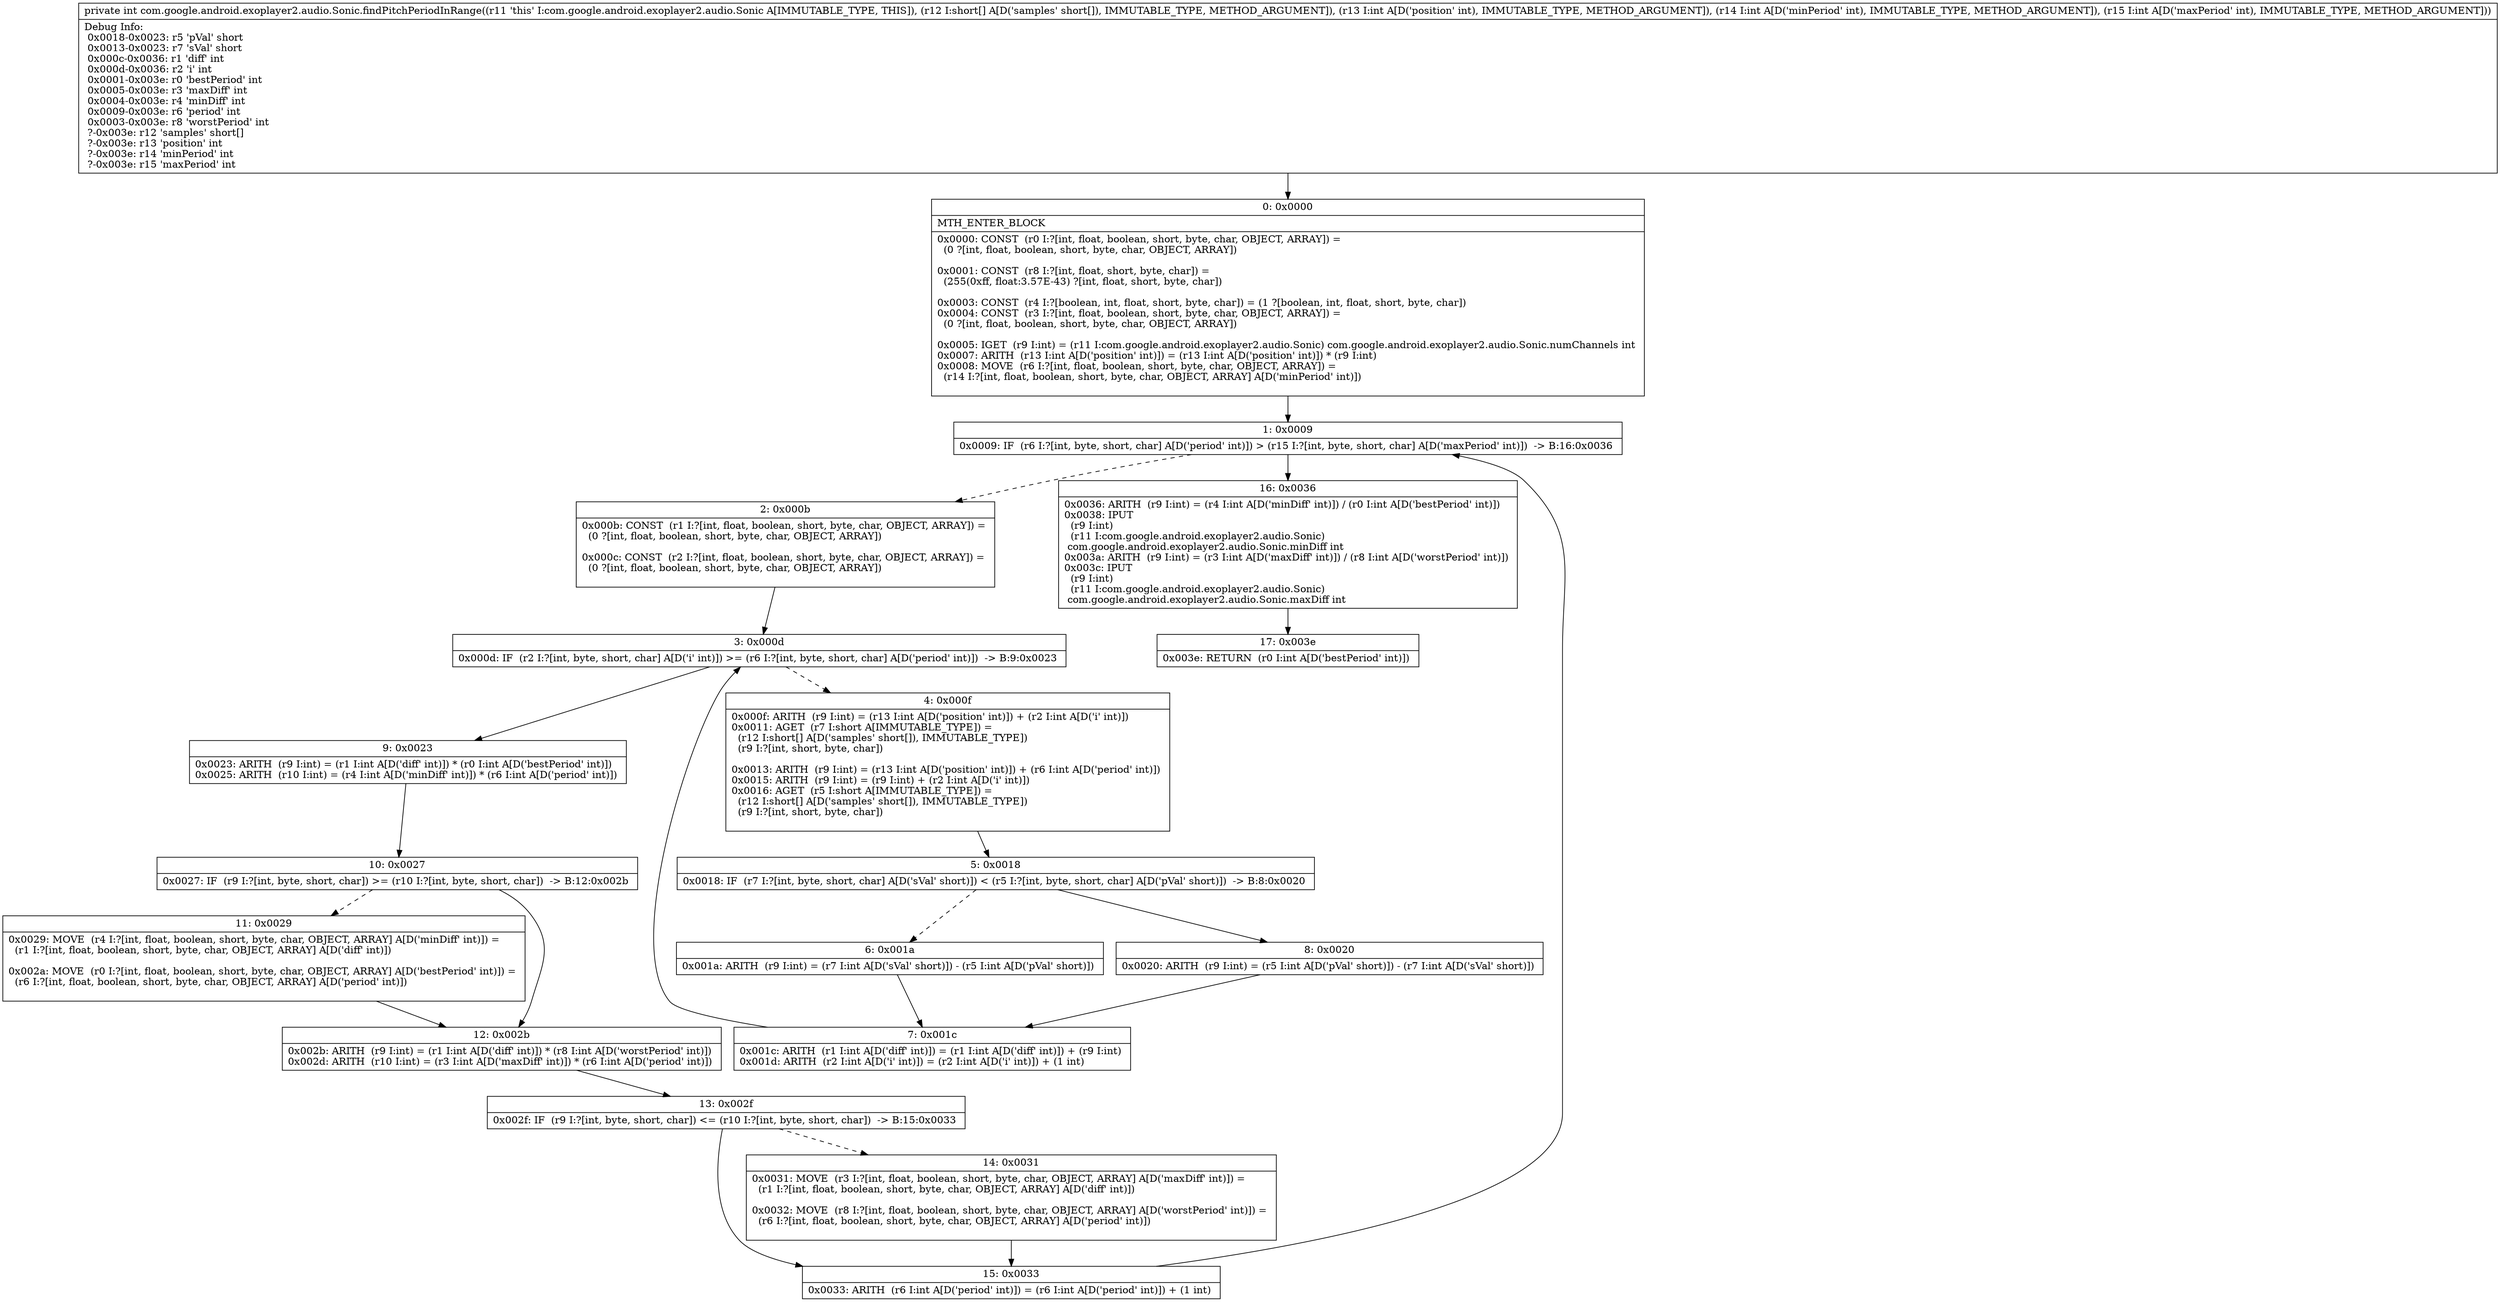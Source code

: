 digraph "CFG forcom.google.android.exoplayer2.audio.Sonic.findPitchPeriodInRange([SIII)I" {
Node_0 [shape=record,label="{0\:\ 0x0000|MTH_ENTER_BLOCK\l|0x0000: CONST  (r0 I:?[int, float, boolean, short, byte, char, OBJECT, ARRAY]) = \l  (0 ?[int, float, boolean, short, byte, char, OBJECT, ARRAY])\l \l0x0001: CONST  (r8 I:?[int, float, short, byte, char]) = \l  (255(0xff, float:3.57E\-43) ?[int, float, short, byte, char])\l \l0x0003: CONST  (r4 I:?[boolean, int, float, short, byte, char]) = (1 ?[boolean, int, float, short, byte, char]) \l0x0004: CONST  (r3 I:?[int, float, boolean, short, byte, char, OBJECT, ARRAY]) = \l  (0 ?[int, float, boolean, short, byte, char, OBJECT, ARRAY])\l \l0x0005: IGET  (r9 I:int) = (r11 I:com.google.android.exoplayer2.audio.Sonic) com.google.android.exoplayer2.audio.Sonic.numChannels int \l0x0007: ARITH  (r13 I:int A[D('position' int)]) = (r13 I:int A[D('position' int)]) * (r9 I:int) \l0x0008: MOVE  (r6 I:?[int, float, boolean, short, byte, char, OBJECT, ARRAY]) = \l  (r14 I:?[int, float, boolean, short, byte, char, OBJECT, ARRAY] A[D('minPeriod' int)])\l \l}"];
Node_1 [shape=record,label="{1\:\ 0x0009|0x0009: IF  (r6 I:?[int, byte, short, char] A[D('period' int)]) \> (r15 I:?[int, byte, short, char] A[D('maxPeriod' int)])  \-\> B:16:0x0036 \l}"];
Node_2 [shape=record,label="{2\:\ 0x000b|0x000b: CONST  (r1 I:?[int, float, boolean, short, byte, char, OBJECT, ARRAY]) = \l  (0 ?[int, float, boolean, short, byte, char, OBJECT, ARRAY])\l \l0x000c: CONST  (r2 I:?[int, float, boolean, short, byte, char, OBJECT, ARRAY]) = \l  (0 ?[int, float, boolean, short, byte, char, OBJECT, ARRAY])\l \l}"];
Node_3 [shape=record,label="{3\:\ 0x000d|0x000d: IF  (r2 I:?[int, byte, short, char] A[D('i' int)]) \>= (r6 I:?[int, byte, short, char] A[D('period' int)])  \-\> B:9:0x0023 \l}"];
Node_4 [shape=record,label="{4\:\ 0x000f|0x000f: ARITH  (r9 I:int) = (r13 I:int A[D('position' int)]) + (r2 I:int A[D('i' int)]) \l0x0011: AGET  (r7 I:short A[IMMUTABLE_TYPE]) = \l  (r12 I:short[] A[D('samples' short[]), IMMUTABLE_TYPE])\l  (r9 I:?[int, short, byte, char])\l \l0x0013: ARITH  (r9 I:int) = (r13 I:int A[D('position' int)]) + (r6 I:int A[D('period' int)]) \l0x0015: ARITH  (r9 I:int) = (r9 I:int) + (r2 I:int A[D('i' int)]) \l0x0016: AGET  (r5 I:short A[IMMUTABLE_TYPE]) = \l  (r12 I:short[] A[D('samples' short[]), IMMUTABLE_TYPE])\l  (r9 I:?[int, short, byte, char])\l \l}"];
Node_5 [shape=record,label="{5\:\ 0x0018|0x0018: IF  (r7 I:?[int, byte, short, char] A[D('sVal' short)]) \< (r5 I:?[int, byte, short, char] A[D('pVal' short)])  \-\> B:8:0x0020 \l}"];
Node_6 [shape=record,label="{6\:\ 0x001a|0x001a: ARITH  (r9 I:int) = (r7 I:int A[D('sVal' short)]) \- (r5 I:int A[D('pVal' short)]) \l}"];
Node_7 [shape=record,label="{7\:\ 0x001c|0x001c: ARITH  (r1 I:int A[D('diff' int)]) = (r1 I:int A[D('diff' int)]) + (r9 I:int) \l0x001d: ARITH  (r2 I:int A[D('i' int)]) = (r2 I:int A[D('i' int)]) + (1 int) \l}"];
Node_8 [shape=record,label="{8\:\ 0x0020|0x0020: ARITH  (r9 I:int) = (r5 I:int A[D('pVal' short)]) \- (r7 I:int A[D('sVal' short)]) \l}"];
Node_9 [shape=record,label="{9\:\ 0x0023|0x0023: ARITH  (r9 I:int) = (r1 I:int A[D('diff' int)]) * (r0 I:int A[D('bestPeriod' int)]) \l0x0025: ARITH  (r10 I:int) = (r4 I:int A[D('minDiff' int)]) * (r6 I:int A[D('period' int)]) \l}"];
Node_10 [shape=record,label="{10\:\ 0x0027|0x0027: IF  (r9 I:?[int, byte, short, char]) \>= (r10 I:?[int, byte, short, char])  \-\> B:12:0x002b \l}"];
Node_11 [shape=record,label="{11\:\ 0x0029|0x0029: MOVE  (r4 I:?[int, float, boolean, short, byte, char, OBJECT, ARRAY] A[D('minDiff' int)]) = \l  (r1 I:?[int, float, boolean, short, byte, char, OBJECT, ARRAY] A[D('diff' int)])\l \l0x002a: MOVE  (r0 I:?[int, float, boolean, short, byte, char, OBJECT, ARRAY] A[D('bestPeriod' int)]) = \l  (r6 I:?[int, float, boolean, short, byte, char, OBJECT, ARRAY] A[D('period' int)])\l \l}"];
Node_12 [shape=record,label="{12\:\ 0x002b|0x002b: ARITH  (r9 I:int) = (r1 I:int A[D('diff' int)]) * (r8 I:int A[D('worstPeriod' int)]) \l0x002d: ARITH  (r10 I:int) = (r3 I:int A[D('maxDiff' int)]) * (r6 I:int A[D('period' int)]) \l}"];
Node_13 [shape=record,label="{13\:\ 0x002f|0x002f: IF  (r9 I:?[int, byte, short, char]) \<= (r10 I:?[int, byte, short, char])  \-\> B:15:0x0033 \l}"];
Node_14 [shape=record,label="{14\:\ 0x0031|0x0031: MOVE  (r3 I:?[int, float, boolean, short, byte, char, OBJECT, ARRAY] A[D('maxDiff' int)]) = \l  (r1 I:?[int, float, boolean, short, byte, char, OBJECT, ARRAY] A[D('diff' int)])\l \l0x0032: MOVE  (r8 I:?[int, float, boolean, short, byte, char, OBJECT, ARRAY] A[D('worstPeriod' int)]) = \l  (r6 I:?[int, float, boolean, short, byte, char, OBJECT, ARRAY] A[D('period' int)])\l \l}"];
Node_15 [shape=record,label="{15\:\ 0x0033|0x0033: ARITH  (r6 I:int A[D('period' int)]) = (r6 I:int A[D('period' int)]) + (1 int) \l}"];
Node_16 [shape=record,label="{16\:\ 0x0036|0x0036: ARITH  (r9 I:int) = (r4 I:int A[D('minDiff' int)]) \/ (r0 I:int A[D('bestPeriod' int)]) \l0x0038: IPUT  \l  (r9 I:int)\l  (r11 I:com.google.android.exoplayer2.audio.Sonic)\l com.google.android.exoplayer2.audio.Sonic.minDiff int \l0x003a: ARITH  (r9 I:int) = (r3 I:int A[D('maxDiff' int)]) \/ (r8 I:int A[D('worstPeriod' int)]) \l0x003c: IPUT  \l  (r9 I:int)\l  (r11 I:com.google.android.exoplayer2.audio.Sonic)\l com.google.android.exoplayer2.audio.Sonic.maxDiff int \l}"];
Node_17 [shape=record,label="{17\:\ 0x003e|0x003e: RETURN  (r0 I:int A[D('bestPeriod' int)]) \l}"];
MethodNode[shape=record,label="{private int com.google.android.exoplayer2.audio.Sonic.findPitchPeriodInRange((r11 'this' I:com.google.android.exoplayer2.audio.Sonic A[IMMUTABLE_TYPE, THIS]), (r12 I:short[] A[D('samples' short[]), IMMUTABLE_TYPE, METHOD_ARGUMENT]), (r13 I:int A[D('position' int), IMMUTABLE_TYPE, METHOD_ARGUMENT]), (r14 I:int A[D('minPeriod' int), IMMUTABLE_TYPE, METHOD_ARGUMENT]), (r15 I:int A[D('maxPeriod' int), IMMUTABLE_TYPE, METHOD_ARGUMENT]))  | Debug Info:\l  0x0018\-0x0023: r5 'pVal' short\l  0x0013\-0x0023: r7 'sVal' short\l  0x000c\-0x0036: r1 'diff' int\l  0x000d\-0x0036: r2 'i' int\l  0x0001\-0x003e: r0 'bestPeriod' int\l  0x0005\-0x003e: r3 'maxDiff' int\l  0x0004\-0x003e: r4 'minDiff' int\l  0x0009\-0x003e: r6 'period' int\l  0x0003\-0x003e: r8 'worstPeriod' int\l  ?\-0x003e: r12 'samples' short[]\l  ?\-0x003e: r13 'position' int\l  ?\-0x003e: r14 'minPeriod' int\l  ?\-0x003e: r15 'maxPeriod' int\l}"];
MethodNode -> Node_0;
Node_0 -> Node_1;
Node_1 -> Node_2[style=dashed];
Node_1 -> Node_16;
Node_2 -> Node_3;
Node_3 -> Node_4[style=dashed];
Node_3 -> Node_9;
Node_4 -> Node_5;
Node_5 -> Node_6[style=dashed];
Node_5 -> Node_8;
Node_6 -> Node_7;
Node_7 -> Node_3;
Node_8 -> Node_7;
Node_9 -> Node_10;
Node_10 -> Node_11[style=dashed];
Node_10 -> Node_12;
Node_11 -> Node_12;
Node_12 -> Node_13;
Node_13 -> Node_14[style=dashed];
Node_13 -> Node_15;
Node_14 -> Node_15;
Node_15 -> Node_1;
Node_16 -> Node_17;
}

